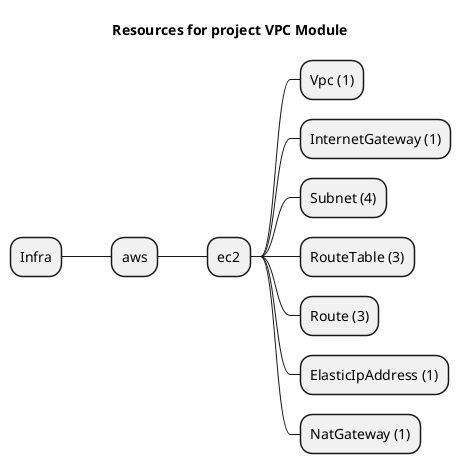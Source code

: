 @startmindmap
title Resources for project VPC Module
skinparam monochrome true
+ Infra
++ aws
+++ ec2
++++ Vpc (1)
++++ InternetGateway (1)
++++ Subnet (4)
++++ RouteTable (3)
++++ Route (3)
++++ ElasticIpAddress (1)
++++ NatGateway (1)
@endmindmap
